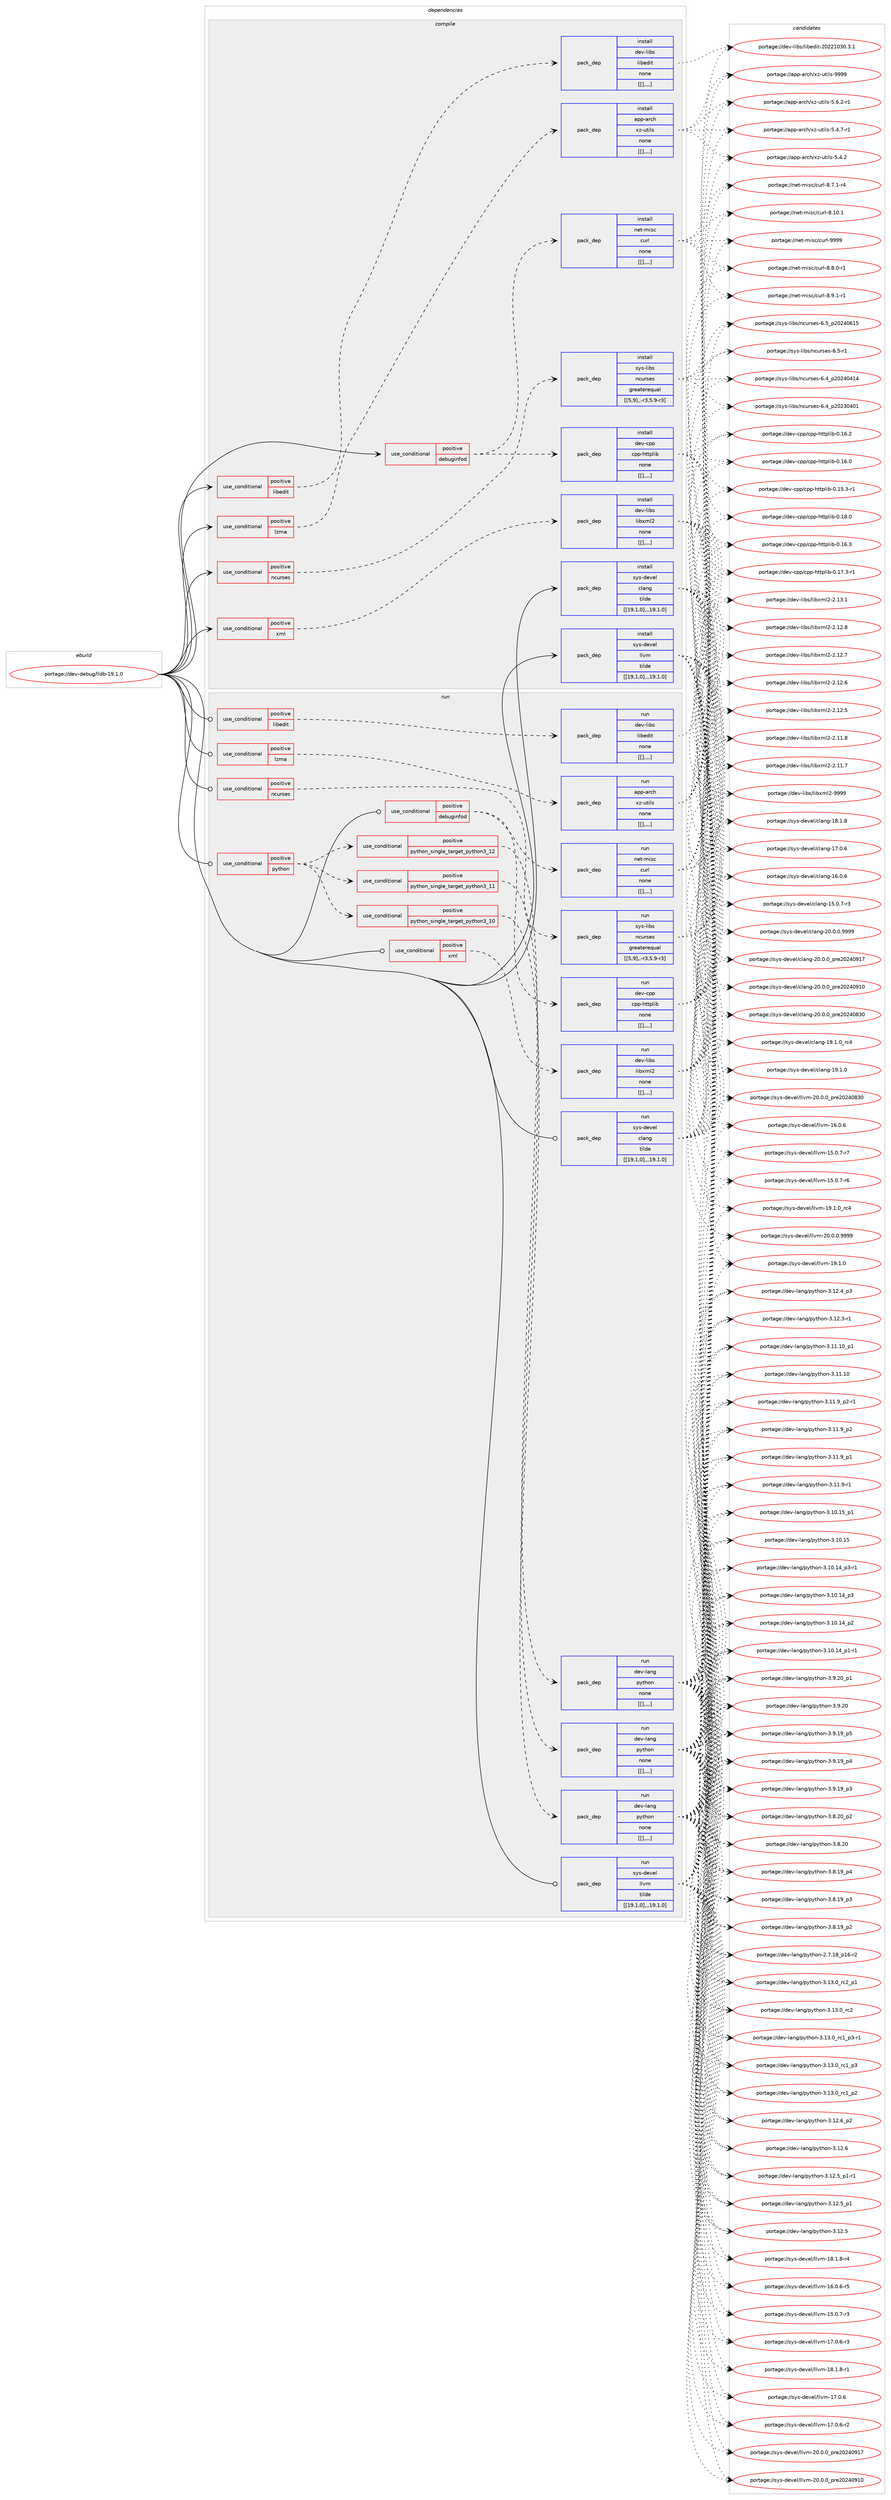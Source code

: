 digraph prolog {

# *************
# Graph options
# *************

newrank=true;
concentrate=true;
compound=true;
graph [rankdir=LR,fontname=Helvetica,fontsize=10,ranksep=1.5];#, ranksep=2.5, nodesep=0.2];
edge  [arrowhead=vee];
node  [fontname=Helvetica,fontsize=10];

# **********
# The ebuild
# **********

subgraph cluster_leftcol {
color=gray;
label=<<i>ebuild</i>>;
id [label="portage://dev-debug/lldb-19.1.0", color=red, width=4, href="../dev-debug/lldb-19.1.0.svg"];
}

# ****************
# The dependencies
# ****************

subgraph cluster_midcol {
color=gray;
label=<<i>dependencies</i>>;
subgraph cluster_compile {
fillcolor="#eeeeee";
style=filled;
label=<<i>compile</i>>;
subgraph cond19747 {
dependency72581 [label=<<TABLE BORDER="0" CELLBORDER="1" CELLSPACING="0" CELLPADDING="4"><TR><TD ROWSPAN="3" CELLPADDING="10">use_conditional</TD></TR><TR><TD>positive</TD></TR><TR><TD>debuginfod</TD></TR></TABLE>>, shape=none, color=red];
subgraph pack51890 {
dependency72582 [label=<<TABLE BORDER="0" CELLBORDER="1" CELLSPACING="0" CELLPADDING="4" WIDTH="220"><TR><TD ROWSPAN="6" CELLPADDING="30">pack_dep</TD></TR><TR><TD WIDTH="110">install</TD></TR><TR><TD>net-misc</TD></TR><TR><TD>curl</TD></TR><TR><TD>none</TD></TR><TR><TD>[[],,,,]</TD></TR></TABLE>>, shape=none, color=blue];
}
dependency72581:e -> dependency72582:w [weight=20,style="dashed",arrowhead="vee"];
subgraph pack51891 {
dependency72583 [label=<<TABLE BORDER="0" CELLBORDER="1" CELLSPACING="0" CELLPADDING="4" WIDTH="220"><TR><TD ROWSPAN="6" CELLPADDING="30">pack_dep</TD></TR><TR><TD WIDTH="110">install</TD></TR><TR><TD>dev-cpp</TD></TR><TR><TD>cpp-httplib</TD></TR><TR><TD>none</TD></TR><TR><TD>[[],,,,]</TD></TR></TABLE>>, shape=none, color=blue];
}
dependency72581:e -> dependency72583:w [weight=20,style="dashed",arrowhead="vee"];
}
id:e -> dependency72581:w [weight=20,style="solid",arrowhead="vee"];
subgraph cond19748 {
dependency72584 [label=<<TABLE BORDER="0" CELLBORDER="1" CELLSPACING="0" CELLPADDING="4"><TR><TD ROWSPAN="3" CELLPADDING="10">use_conditional</TD></TR><TR><TD>positive</TD></TR><TR><TD>libedit</TD></TR></TABLE>>, shape=none, color=red];
subgraph pack51892 {
dependency72585 [label=<<TABLE BORDER="0" CELLBORDER="1" CELLSPACING="0" CELLPADDING="4" WIDTH="220"><TR><TD ROWSPAN="6" CELLPADDING="30">pack_dep</TD></TR><TR><TD WIDTH="110">install</TD></TR><TR><TD>dev-libs</TD></TR><TR><TD>libedit</TD></TR><TR><TD>none</TD></TR><TR><TD>[[],,,,]</TD></TR></TABLE>>, shape=none, color=blue];
}
dependency72584:e -> dependency72585:w [weight=20,style="dashed",arrowhead="vee"];
}
id:e -> dependency72584:w [weight=20,style="solid",arrowhead="vee"];
subgraph cond19749 {
dependency72586 [label=<<TABLE BORDER="0" CELLBORDER="1" CELLSPACING="0" CELLPADDING="4"><TR><TD ROWSPAN="3" CELLPADDING="10">use_conditional</TD></TR><TR><TD>positive</TD></TR><TR><TD>lzma</TD></TR></TABLE>>, shape=none, color=red];
subgraph pack51893 {
dependency72587 [label=<<TABLE BORDER="0" CELLBORDER="1" CELLSPACING="0" CELLPADDING="4" WIDTH="220"><TR><TD ROWSPAN="6" CELLPADDING="30">pack_dep</TD></TR><TR><TD WIDTH="110">install</TD></TR><TR><TD>app-arch</TD></TR><TR><TD>xz-utils</TD></TR><TR><TD>none</TD></TR><TR><TD>[[],,,,]</TD></TR></TABLE>>, shape=none, color=blue];
}
dependency72586:e -> dependency72587:w [weight=20,style="dashed",arrowhead="vee"];
}
id:e -> dependency72586:w [weight=20,style="solid",arrowhead="vee"];
subgraph cond19750 {
dependency72588 [label=<<TABLE BORDER="0" CELLBORDER="1" CELLSPACING="0" CELLPADDING="4"><TR><TD ROWSPAN="3" CELLPADDING="10">use_conditional</TD></TR><TR><TD>positive</TD></TR><TR><TD>ncurses</TD></TR></TABLE>>, shape=none, color=red];
subgraph pack51894 {
dependency72589 [label=<<TABLE BORDER="0" CELLBORDER="1" CELLSPACING="0" CELLPADDING="4" WIDTH="220"><TR><TD ROWSPAN="6" CELLPADDING="30">pack_dep</TD></TR><TR><TD WIDTH="110">install</TD></TR><TR><TD>sys-libs</TD></TR><TR><TD>ncurses</TD></TR><TR><TD>greaterequal</TD></TR><TR><TD>[[5,9],,-r3,5.9-r3]</TD></TR></TABLE>>, shape=none, color=blue];
}
dependency72588:e -> dependency72589:w [weight=20,style="dashed",arrowhead="vee"];
}
id:e -> dependency72588:w [weight=20,style="solid",arrowhead="vee"];
subgraph cond19751 {
dependency72590 [label=<<TABLE BORDER="0" CELLBORDER="1" CELLSPACING="0" CELLPADDING="4"><TR><TD ROWSPAN="3" CELLPADDING="10">use_conditional</TD></TR><TR><TD>positive</TD></TR><TR><TD>xml</TD></TR></TABLE>>, shape=none, color=red];
subgraph pack51895 {
dependency72591 [label=<<TABLE BORDER="0" CELLBORDER="1" CELLSPACING="0" CELLPADDING="4" WIDTH="220"><TR><TD ROWSPAN="6" CELLPADDING="30">pack_dep</TD></TR><TR><TD WIDTH="110">install</TD></TR><TR><TD>dev-libs</TD></TR><TR><TD>libxml2</TD></TR><TR><TD>none</TD></TR><TR><TD>[[],,,,]</TD></TR></TABLE>>, shape=none, color=blue];
}
dependency72590:e -> dependency72591:w [weight=20,style="dashed",arrowhead="vee"];
}
id:e -> dependency72590:w [weight=20,style="solid",arrowhead="vee"];
subgraph pack51896 {
dependency72592 [label=<<TABLE BORDER="0" CELLBORDER="1" CELLSPACING="0" CELLPADDING="4" WIDTH="220"><TR><TD ROWSPAN="6" CELLPADDING="30">pack_dep</TD></TR><TR><TD WIDTH="110">install</TD></TR><TR><TD>sys-devel</TD></TR><TR><TD>clang</TD></TR><TR><TD>tilde</TD></TR><TR><TD>[[19,1,0],,,19.1.0]</TD></TR></TABLE>>, shape=none, color=blue];
}
id:e -> dependency72592:w [weight=20,style="solid",arrowhead="vee"];
subgraph pack51897 {
dependency72593 [label=<<TABLE BORDER="0" CELLBORDER="1" CELLSPACING="0" CELLPADDING="4" WIDTH="220"><TR><TD ROWSPAN="6" CELLPADDING="30">pack_dep</TD></TR><TR><TD WIDTH="110">install</TD></TR><TR><TD>sys-devel</TD></TR><TR><TD>llvm</TD></TR><TR><TD>tilde</TD></TR><TR><TD>[[19,1,0],,,19.1.0]</TD></TR></TABLE>>, shape=none, color=blue];
}
id:e -> dependency72593:w [weight=20,style="solid",arrowhead="vee"];
}
subgraph cluster_compileandrun {
fillcolor="#eeeeee";
style=filled;
label=<<i>compile and run</i>>;
}
subgraph cluster_run {
fillcolor="#eeeeee";
style=filled;
label=<<i>run</i>>;
subgraph cond19752 {
dependency72594 [label=<<TABLE BORDER="0" CELLBORDER="1" CELLSPACING="0" CELLPADDING="4"><TR><TD ROWSPAN="3" CELLPADDING="10">use_conditional</TD></TR><TR><TD>positive</TD></TR><TR><TD>debuginfod</TD></TR></TABLE>>, shape=none, color=red];
subgraph pack51898 {
dependency72595 [label=<<TABLE BORDER="0" CELLBORDER="1" CELLSPACING="0" CELLPADDING="4" WIDTH="220"><TR><TD ROWSPAN="6" CELLPADDING="30">pack_dep</TD></TR><TR><TD WIDTH="110">run</TD></TR><TR><TD>net-misc</TD></TR><TR><TD>curl</TD></TR><TR><TD>none</TD></TR><TR><TD>[[],,,,]</TD></TR></TABLE>>, shape=none, color=blue];
}
dependency72594:e -> dependency72595:w [weight=20,style="dashed",arrowhead="vee"];
subgraph pack51899 {
dependency72596 [label=<<TABLE BORDER="0" CELLBORDER="1" CELLSPACING="0" CELLPADDING="4" WIDTH="220"><TR><TD ROWSPAN="6" CELLPADDING="30">pack_dep</TD></TR><TR><TD WIDTH="110">run</TD></TR><TR><TD>dev-cpp</TD></TR><TR><TD>cpp-httplib</TD></TR><TR><TD>none</TD></TR><TR><TD>[[],,,,]</TD></TR></TABLE>>, shape=none, color=blue];
}
dependency72594:e -> dependency72596:w [weight=20,style="dashed",arrowhead="vee"];
}
id:e -> dependency72594:w [weight=20,style="solid",arrowhead="odot"];
subgraph cond19753 {
dependency72597 [label=<<TABLE BORDER="0" CELLBORDER="1" CELLSPACING="0" CELLPADDING="4"><TR><TD ROWSPAN="3" CELLPADDING="10">use_conditional</TD></TR><TR><TD>positive</TD></TR><TR><TD>libedit</TD></TR></TABLE>>, shape=none, color=red];
subgraph pack51900 {
dependency72598 [label=<<TABLE BORDER="0" CELLBORDER="1" CELLSPACING="0" CELLPADDING="4" WIDTH="220"><TR><TD ROWSPAN="6" CELLPADDING="30">pack_dep</TD></TR><TR><TD WIDTH="110">run</TD></TR><TR><TD>dev-libs</TD></TR><TR><TD>libedit</TD></TR><TR><TD>none</TD></TR><TR><TD>[[],,,,]</TD></TR></TABLE>>, shape=none, color=blue];
}
dependency72597:e -> dependency72598:w [weight=20,style="dashed",arrowhead="vee"];
}
id:e -> dependency72597:w [weight=20,style="solid",arrowhead="odot"];
subgraph cond19754 {
dependency72599 [label=<<TABLE BORDER="0" CELLBORDER="1" CELLSPACING="0" CELLPADDING="4"><TR><TD ROWSPAN="3" CELLPADDING="10">use_conditional</TD></TR><TR><TD>positive</TD></TR><TR><TD>lzma</TD></TR></TABLE>>, shape=none, color=red];
subgraph pack51901 {
dependency72600 [label=<<TABLE BORDER="0" CELLBORDER="1" CELLSPACING="0" CELLPADDING="4" WIDTH="220"><TR><TD ROWSPAN="6" CELLPADDING="30">pack_dep</TD></TR><TR><TD WIDTH="110">run</TD></TR><TR><TD>app-arch</TD></TR><TR><TD>xz-utils</TD></TR><TR><TD>none</TD></TR><TR><TD>[[],,,,]</TD></TR></TABLE>>, shape=none, color=blue];
}
dependency72599:e -> dependency72600:w [weight=20,style="dashed",arrowhead="vee"];
}
id:e -> dependency72599:w [weight=20,style="solid",arrowhead="odot"];
subgraph cond19755 {
dependency72601 [label=<<TABLE BORDER="0" CELLBORDER="1" CELLSPACING="0" CELLPADDING="4"><TR><TD ROWSPAN="3" CELLPADDING="10">use_conditional</TD></TR><TR><TD>positive</TD></TR><TR><TD>ncurses</TD></TR></TABLE>>, shape=none, color=red];
subgraph pack51902 {
dependency72602 [label=<<TABLE BORDER="0" CELLBORDER="1" CELLSPACING="0" CELLPADDING="4" WIDTH="220"><TR><TD ROWSPAN="6" CELLPADDING="30">pack_dep</TD></TR><TR><TD WIDTH="110">run</TD></TR><TR><TD>sys-libs</TD></TR><TR><TD>ncurses</TD></TR><TR><TD>greaterequal</TD></TR><TR><TD>[[5,9],,-r3,5.9-r3]</TD></TR></TABLE>>, shape=none, color=blue];
}
dependency72601:e -> dependency72602:w [weight=20,style="dashed",arrowhead="vee"];
}
id:e -> dependency72601:w [weight=20,style="solid",arrowhead="odot"];
subgraph cond19756 {
dependency72603 [label=<<TABLE BORDER="0" CELLBORDER="1" CELLSPACING="0" CELLPADDING="4"><TR><TD ROWSPAN="3" CELLPADDING="10">use_conditional</TD></TR><TR><TD>positive</TD></TR><TR><TD>python</TD></TR></TABLE>>, shape=none, color=red];
subgraph cond19757 {
dependency72604 [label=<<TABLE BORDER="0" CELLBORDER="1" CELLSPACING="0" CELLPADDING="4"><TR><TD ROWSPAN="3" CELLPADDING="10">use_conditional</TD></TR><TR><TD>positive</TD></TR><TR><TD>python_single_target_python3_10</TD></TR></TABLE>>, shape=none, color=red];
subgraph pack51903 {
dependency72605 [label=<<TABLE BORDER="0" CELLBORDER="1" CELLSPACING="0" CELLPADDING="4" WIDTH="220"><TR><TD ROWSPAN="6" CELLPADDING="30">pack_dep</TD></TR><TR><TD WIDTH="110">run</TD></TR><TR><TD>dev-lang</TD></TR><TR><TD>python</TD></TR><TR><TD>none</TD></TR><TR><TD>[[],,,,]</TD></TR></TABLE>>, shape=none, color=blue];
}
dependency72604:e -> dependency72605:w [weight=20,style="dashed",arrowhead="vee"];
}
dependency72603:e -> dependency72604:w [weight=20,style="dashed",arrowhead="vee"];
subgraph cond19758 {
dependency72606 [label=<<TABLE BORDER="0" CELLBORDER="1" CELLSPACING="0" CELLPADDING="4"><TR><TD ROWSPAN="3" CELLPADDING="10">use_conditional</TD></TR><TR><TD>positive</TD></TR><TR><TD>python_single_target_python3_11</TD></TR></TABLE>>, shape=none, color=red];
subgraph pack51904 {
dependency72607 [label=<<TABLE BORDER="0" CELLBORDER="1" CELLSPACING="0" CELLPADDING="4" WIDTH="220"><TR><TD ROWSPAN="6" CELLPADDING="30">pack_dep</TD></TR><TR><TD WIDTH="110">run</TD></TR><TR><TD>dev-lang</TD></TR><TR><TD>python</TD></TR><TR><TD>none</TD></TR><TR><TD>[[],,,,]</TD></TR></TABLE>>, shape=none, color=blue];
}
dependency72606:e -> dependency72607:w [weight=20,style="dashed",arrowhead="vee"];
}
dependency72603:e -> dependency72606:w [weight=20,style="dashed",arrowhead="vee"];
subgraph cond19759 {
dependency72608 [label=<<TABLE BORDER="0" CELLBORDER="1" CELLSPACING="0" CELLPADDING="4"><TR><TD ROWSPAN="3" CELLPADDING="10">use_conditional</TD></TR><TR><TD>positive</TD></TR><TR><TD>python_single_target_python3_12</TD></TR></TABLE>>, shape=none, color=red];
subgraph pack51905 {
dependency72609 [label=<<TABLE BORDER="0" CELLBORDER="1" CELLSPACING="0" CELLPADDING="4" WIDTH="220"><TR><TD ROWSPAN="6" CELLPADDING="30">pack_dep</TD></TR><TR><TD WIDTH="110">run</TD></TR><TR><TD>dev-lang</TD></TR><TR><TD>python</TD></TR><TR><TD>none</TD></TR><TR><TD>[[],,,,]</TD></TR></TABLE>>, shape=none, color=blue];
}
dependency72608:e -> dependency72609:w [weight=20,style="dashed",arrowhead="vee"];
}
dependency72603:e -> dependency72608:w [weight=20,style="dashed",arrowhead="vee"];
}
id:e -> dependency72603:w [weight=20,style="solid",arrowhead="odot"];
subgraph cond19760 {
dependency72610 [label=<<TABLE BORDER="0" CELLBORDER="1" CELLSPACING="0" CELLPADDING="4"><TR><TD ROWSPAN="3" CELLPADDING="10">use_conditional</TD></TR><TR><TD>positive</TD></TR><TR><TD>xml</TD></TR></TABLE>>, shape=none, color=red];
subgraph pack51906 {
dependency72611 [label=<<TABLE BORDER="0" CELLBORDER="1" CELLSPACING="0" CELLPADDING="4" WIDTH="220"><TR><TD ROWSPAN="6" CELLPADDING="30">pack_dep</TD></TR><TR><TD WIDTH="110">run</TD></TR><TR><TD>dev-libs</TD></TR><TR><TD>libxml2</TD></TR><TR><TD>none</TD></TR><TR><TD>[[],,,,]</TD></TR></TABLE>>, shape=none, color=blue];
}
dependency72610:e -> dependency72611:w [weight=20,style="dashed",arrowhead="vee"];
}
id:e -> dependency72610:w [weight=20,style="solid",arrowhead="odot"];
subgraph pack51907 {
dependency72612 [label=<<TABLE BORDER="0" CELLBORDER="1" CELLSPACING="0" CELLPADDING="4" WIDTH="220"><TR><TD ROWSPAN="6" CELLPADDING="30">pack_dep</TD></TR><TR><TD WIDTH="110">run</TD></TR><TR><TD>sys-devel</TD></TR><TR><TD>clang</TD></TR><TR><TD>tilde</TD></TR><TR><TD>[[19,1,0],,,19.1.0]</TD></TR></TABLE>>, shape=none, color=blue];
}
id:e -> dependency72612:w [weight=20,style="solid",arrowhead="odot"];
subgraph pack51908 {
dependency72613 [label=<<TABLE BORDER="0" CELLBORDER="1" CELLSPACING="0" CELLPADDING="4" WIDTH="220"><TR><TD ROWSPAN="6" CELLPADDING="30">pack_dep</TD></TR><TR><TD WIDTH="110">run</TD></TR><TR><TD>sys-devel</TD></TR><TR><TD>llvm</TD></TR><TR><TD>tilde</TD></TR><TR><TD>[[19,1,0],,,19.1.0]</TD></TR></TABLE>>, shape=none, color=blue];
}
id:e -> dependency72613:w [weight=20,style="solid",arrowhead="odot"];
}
}

# **************
# The candidates
# **************

subgraph cluster_choices {
rank=same;
color=gray;
label=<<i>candidates</i>>;

subgraph choice51890 {
color=black;
nodesep=1;
choice110101116451091051159947991171141084557575757 [label="portage://net-misc/curl-9999", color=red, width=4,href="../net-misc/curl-9999.svg"];
choice1101011164510910511599479911711410845564649484649 [label="portage://net-misc/curl-8.10.1", color=red, width=4,href="../net-misc/curl-8.10.1.svg"];
choice110101116451091051159947991171141084556465746494511449 [label="portage://net-misc/curl-8.9.1-r1", color=red, width=4,href="../net-misc/curl-8.9.1-r1.svg"];
choice110101116451091051159947991171141084556465646484511449 [label="portage://net-misc/curl-8.8.0-r1", color=red, width=4,href="../net-misc/curl-8.8.0-r1.svg"];
choice110101116451091051159947991171141084556465546494511452 [label="portage://net-misc/curl-8.7.1-r4", color=red, width=4,href="../net-misc/curl-8.7.1-r4.svg"];
dependency72582:e -> choice110101116451091051159947991171141084557575757:w [style=dotted,weight="100"];
dependency72582:e -> choice1101011164510910511599479911711410845564649484649:w [style=dotted,weight="100"];
dependency72582:e -> choice110101116451091051159947991171141084556465746494511449:w [style=dotted,weight="100"];
dependency72582:e -> choice110101116451091051159947991171141084556465646484511449:w [style=dotted,weight="100"];
dependency72582:e -> choice110101116451091051159947991171141084556465546494511452:w [style=dotted,weight="100"];
}
subgraph choice51891 {
color=black;
nodesep=1;
choice10010111845991121124799112112451041161161121081059845484649564648 [label="portage://dev-cpp/cpp-httplib-0.18.0", color=red, width=4,href="../dev-cpp/cpp-httplib-0.18.0.svg"];
choice100101118459911211247991121124510411611611210810598454846495546514511449 [label="portage://dev-cpp/cpp-httplib-0.17.3-r1", color=red, width=4,href="../dev-cpp/cpp-httplib-0.17.3-r1.svg"];
choice10010111845991121124799112112451041161161121081059845484649544651 [label="portage://dev-cpp/cpp-httplib-0.16.3", color=red, width=4,href="../dev-cpp/cpp-httplib-0.16.3.svg"];
choice10010111845991121124799112112451041161161121081059845484649544650 [label="portage://dev-cpp/cpp-httplib-0.16.2", color=red, width=4,href="../dev-cpp/cpp-httplib-0.16.2.svg"];
choice10010111845991121124799112112451041161161121081059845484649544648 [label="portage://dev-cpp/cpp-httplib-0.16.0", color=red, width=4,href="../dev-cpp/cpp-httplib-0.16.0.svg"];
choice100101118459911211247991121124510411611611210810598454846495346514511449 [label="portage://dev-cpp/cpp-httplib-0.15.3-r1", color=red, width=4,href="../dev-cpp/cpp-httplib-0.15.3-r1.svg"];
dependency72583:e -> choice10010111845991121124799112112451041161161121081059845484649564648:w [style=dotted,weight="100"];
dependency72583:e -> choice100101118459911211247991121124510411611611210810598454846495546514511449:w [style=dotted,weight="100"];
dependency72583:e -> choice10010111845991121124799112112451041161161121081059845484649544651:w [style=dotted,weight="100"];
dependency72583:e -> choice10010111845991121124799112112451041161161121081059845484649544650:w [style=dotted,weight="100"];
dependency72583:e -> choice10010111845991121124799112112451041161161121081059845484649544648:w [style=dotted,weight="100"];
dependency72583:e -> choice100101118459911211247991121124510411611611210810598454846495346514511449:w [style=dotted,weight="100"];
}
subgraph choice51892 {
color=black;
nodesep=1;
choice1001011184510810598115471081059810110010511645504850504948514846514649 [label="portage://dev-libs/libedit-20221030.3.1", color=red, width=4,href="../dev-libs/libedit-20221030.3.1.svg"];
dependency72585:e -> choice1001011184510810598115471081059810110010511645504850504948514846514649:w [style=dotted,weight="100"];
}
subgraph choice51893 {
color=black;
nodesep=1;
choice9711211245971149910447120122451171161051081154557575757 [label="portage://app-arch/xz-utils-9999", color=red, width=4,href="../app-arch/xz-utils-9999.svg"];
choice9711211245971149910447120122451171161051081154553465446504511449 [label="portage://app-arch/xz-utils-5.6.2-r1", color=red, width=4,href="../app-arch/xz-utils-5.6.2-r1.svg"];
choice9711211245971149910447120122451171161051081154553465246554511449 [label="portage://app-arch/xz-utils-5.4.7-r1", color=red, width=4,href="../app-arch/xz-utils-5.4.7-r1.svg"];
choice971121124597114991044712012245117116105108115455346524650 [label="portage://app-arch/xz-utils-5.4.2", color=red, width=4,href="../app-arch/xz-utils-5.4.2.svg"];
dependency72587:e -> choice9711211245971149910447120122451171161051081154557575757:w [style=dotted,weight="100"];
dependency72587:e -> choice9711211245971149910447120122451171161051081154553465446504511449:w [style=dotted,weight="100"];
dependency72587:e -> choice9711211245971149910447120122451171161051081154553465246554511449:w [style=dotted,weight="100"];
dependency72587:e -> choice971121124597114991044712012245117116105108115455346524650:w [style=dotted,weight="100"];
}
subgraph choice51894 {
color=black;
nodesep=1;
choice1151211154510810598115471109911711411510111545544653951125048505248544953 [label="portage://sys-libs/ncurses-6.5_p20240615", color=red, width=4,href="../sys-libs/ncurses-6.5_p20240615.svg"];
choice11512111545108105981154711099117114115101115455446534511449 [label="portage://sys-libs/ncurses-6.5-r1", color=red, width=4,href="../sys-libs/ncurses-6.5-r1.svg"];
choice1151211154510810598115471109911711411510111545544652951125048505248524952 [label="portage://sys-libs/ncurses-6.4_p20240414", color=red, width=4,href="../sys-libs/ncurses-6.4_p20240414.svg"];
choice1151211154510810598115471109911711411510111545544652951125048505148524849 [label="portage://sys-libs/ncurses-6.4_p20230401", color=red, width=4,href="../sys-libs/ncurses-6.4_p20230401.svg"];
dependency72589:e -> choice1151211154510810598115471109911711411510111545544653951125048505248544953:w [style=dotted,weight="100"];
dependency72589:e -> choice11512111545108105981154711099117114115101115455446534511449:w [style=dotted,weight="100"];
dependency72589:e -> choice1151211154510810598115471109911711411510111545544652951125048505248524952:w [style=dotted,weight="100"];
dependency72589:e -> choice1151211154510810598115471109911711411510111545544652951125048505148524849:w [style=dotted,weight="100"];
}
subgraph choice51895 {
color=black;
nodesep=1;
choice10010111845108105981154710810598120109108504557575757 [label="portage://dev-libs/libxml2-9999", color=red, width=4,href="../dev-libs/libxml2-9999.svg"];
choice100101118451081059811547108105981201091085045504649514649 [label="portage://dev-libs/libxml2-2.13.1", color=red, width=4,href="../dev-libs/libxml2-2.13.1.svg"];
choice100101118451081059811547108105981201091085045504649504656 [label="portage://dev-libs/libxml2-2.12.8", color=red, width=4,href="../dev-libs/libxml2-2.12.8.svg"];
choice100101118451081059811547108105981201091085045504649504655 [label="portage://dev-libs/libxml2-2.12.7", color=red, width=4,href="../dev-libs/libxml2-2.12.7.svg"];
choice100101118451081059811547108105981201091085045504649504654 [label="portage://dev-libs/libxml2-2.12.6", color=red, width=4,href="../dev-libs/libxml2-2.12.6.svg"];
choice100101118451081059811547108105981201091085045504649504653 [label="portage://dev-libs/libxml2-2.12.5", color=red, width=4,href="../dev-libs/libxml2-2.12.5.svg"];
choice100101118451081059811547108105981201091085045504649494656 [label="portage://dev-libs/libxml2-2.11.8", color=red, width=4,href="../dev-libs/libxml2-2.11.8.svg"];
choice100101118451081059811547108105981201091085045504649494655 [label="portage://dev-libs/libxml2-2.11.7", color=red, width=4,href="../dev-libs/libxml2-2.11.7.svg"];
dependency72591:e -> choice10010111845108105981154710810598120109108504557575757:w [style=dotted,weight="100"];
dependency72591:e -> choice100101118451081059811547108105981201091085045504649514649:w [style=dotted,weight="100"];
dependency72591:e -> choice100101118451081059811547108105981201091085045504649504656:w [style=dotted,weight="100"];
dependency72591:e -> choice100101118451081059811547108105981201091085045504649504655:w [style=dotted,weight="100"];
dependency72591:e -> choice100101118451081059811547108105981201091085045504649504654:w [style=dotted,weight="100"];
dependency72591:e -> choice100101118451081059811547108105981201091085045504649504653:w [style=dotted,weight="100"];
dependency72591:e -> choice100101118451081059811547108105981201091085045504649494656:w [style=dotted,weight="100"];
dependency72591:e -> choice100101118451081059811547108105981201091085045504649494655:w [style=dotted,weight="100"];
}
subgraph choice51896 {
color=black;
nodesep=1;
choice11512111545100101118101108479910897110103455048464846484657575757 [label="portage://sys-devel/clang-20.0.0.9999", color=red, width=4,href="../sys-devel/clang-20.0.0.9999.svg"];
choice1151211154510010111810110847991089711010345504846484648951121141015048505248574955 [label="portage://sys-devel/clang-20.0.0_pre20240917", color=red, width=4,href="../sys-devel/clang-20.0.0_pre20240917.svg"];
choice1151211154510010111810110847991089711010345504846484648951121141015048505248574948 [label="portage://sys-devel/clang-20.0.0_pre20240910", color=red, width=4,href="../sys-devel/clang-20.0.0_pre20240910.svg"];
choice1151211154510010111810110847991089711010345504846484648951121141015048505248565148 [label="portage://sys-devel/clang-20.0.0_pre20240830", color=red, width=4,href="../sys-devel/clang-20.0.0_pre20240830.svg"];
choice1151211154510010111810110847991089711010345495746494648951149952 [label="portage://sys-devel/clang-19.1.0_rc4", color=red, width=4,href="../sys-devel/clang-19.1.0_rc4.svg"];
choice1151211154510010111810110847991089711010345495746494648 [label="portage://sys-devel/clang-19.1.0", color=red, width=4,href="../sys-devel/clang-19.1.0.svg"];
choice1151211154510010111810110847991089711010345495646494656 [label="portage://sys-devel/clang-18.1.8", color=red, width=4,href="../sys-devel/clang-18.1.8.svg"];
choice1151211154510010111810110847991089711010345495546484654 [label="portage://sys-devel/clang-17.0.6", color=red, width=4,href="../sys-devel/clang-17.0.6.svg"];
choice1151211154510010111810110847991089711010345495446484654 [label="portage://sys-devel/clang-16.0.6", color=red, width=4,href="../sys-devel/clang-16.0.6.svg"];
choice11512111545100101118101108479910897110103454953464846554511451 [label="portage://sys-devel/clang-15.0.7-r3", color=red, width=4,href="../sys-devel/clang-15.0.7-r3.svg"];
dependency72592:e -> choice11512111545100101118101108479910897110103455048464846484657575757:w [style=dotted,weight="100"];
dependency72592:e -> choice1151211154510010111810110847991089711010345504846484648951121141015048505248574955:w [style=dotted,weight="100"];
dependency72592:e -> choice1151211154510010111810110847991089711010345504846484648951121141015048505248574948:w [style=dotted,weight="100"];
dependency72592:e -> choice1151211154510010111810110847991089711010345504846484648951121141015048505248565148:w [style=dotted,weight="100"];
dependency72592:e -> choice1151211154510010111810110847991089711010345495746494648951149952:w [style=dotted,weight="100"];
dependency72592:e -> choice1151211154510010111810110847991089711010345495746494648:w [style=dotted,weight="100"];
dependency72592:e -> choice1151211154510010111810110847991089711010345495646494656:w [style=dotted,weight="100"];
dependency72592:e -> choice1151211154510010111810110847991089711010345495546484654:w [style=dotted,weight="100"];
dependency72592:e -> choice1151211154510010111810110847991089711010345495446484654:w [style=dotted,weight="100"];
dependency72592:e -> choice11512111545100101118101108479910897110103454953464846554511451:w [style=dotted,weight="100"];
}
subgraph choice51897 {
color=black;
nodesep=1;
choice1151211154510010111810110847108108118109455048464846484657575757 [label="portage://sys-devel/llvm-20.0.0.9999", color=red, width=4,href="../sys-devel/llvm-20.0.0.9999.svg"];
choice115121115451001011181011084710810811810945504846484648951121141015048505248574955 [label="portage://sys-devel/llvm-20.0.0_pre20240917", color=red, width=4,href="../sys-devel/llvm-20.0.0_pre20240917.svg"];
choice115121115451001011181011084710810811810945504846484648951121141015048505248574948 [label="portage://sys-devel/llvm-20.0.0_pre20240910", color=red, width=4,href="../sys-devel/llvm-20.0.0_pre20240910.svg"];
choice115121115451001011181011084710810811810945504846484648951121141015048505248565148 [label="portage://sys-devel/llvm-20.0.0_pre20240830", color=red, width=4,href="../sys-devel/llvm-20.0.0_pre20240830.svg"];
choice115121115451001011181011084710810811810945495746494648951149952 [label="portage://sys-devel/llvm-19.1.0_rc4", color=red, width=4,href="../sys-devel/llvm-19.1.0_rc4.svg"];
choice115121115451001011181011084710810811810945495746494648 [label="portage://sys-devel/llvm-19.1.0", color=red, width=4,href="../sys-devel/llvm-19.1.0.svg"];
choice1151211154510010111810110847108108118109454956464946564511452 [label="portage://sys-devel/llvm-18.1.8-r4", color=red, width=4,href="../sys-devel/llvm-18.1.8-r4.svg"];
choice1151211154510010111810110847108108118109454956464946564511449 [label="portage://sys-devel/llvm-18.1.8-r1", color=red, width=4,href="../sys-devel/llvm-18.1.8-r1.svg"];
choice1151211154510010111810110847108108118109454955464846544511451 [label="portage://sys-devel/llvm-17.0.6-r3", color=red, width=4,href="../sys-devel/llvm-17.0.6-r3.svg"];
choice1151211154510010111810110847108108118109454955464846544511450 [label="portage://sys-devel/llvm-17.0.6-r2", color=red, width=4,href="../sys-devel/llvm-17.0.6-r2.svg"];
choice115121115451001011181011084710810811810945495546484654 [label="portage://sys-devel/llvm-17.0.6", color=red, width=4,href="../sys-devel/llvm-17.0.6.svg"];
choice1151211154510010111810110847108108118109454954464846544511453 [label="portage://sys-devel/llvm-16.0.6-r5", color=red, width=4,href="../sys-devel/llvm-16.0.6-r5.svg"];
choice115121115451001011181011084710810811810945495446484654 [label="portage://sys-devel/llvm-16.0.6", color=red, width=4,href="../sys-devel/llvm-16.0.6.svg"];
choice1151211154510010111810110847108108118109454953464846554511455 [label="portage://sys-devel/llvm-15.0.7-r7", color=red, width=4,href="../sys-devel/llvm-15.0.7-r7.svg"];
choice1151211154510010111810110847108108118109454953464846554511454 [label="portage://sys-devel/llvm-15.0.7-r6", color=red, width=4,href="../sys-devel/llvm-15.0.7-r6.svg"];
choice1151211154510010111810110847108108118109454953464846554511451 [label="portage://sys-devel/llvm-15.0.7-r3", color=red, width=4,href="../sys-devel/llvm-15.0.7-r3.svg"];
dependency72593:e -> choice1151211154510010111810110847108108118109455048464846484657575757:w [style=dotted,weight="100"];
dependency72593:e -> choice115121115451001011181011084710810811810945504846484648951121141015048505248574955:w [style=dotted,weight="100"];
dependency72593:e -> choice115121115451001011181011084710810811810945504846484648951121141015048505248574948:w [style=dotted,weight="100"];
dependency72593:e -> choice115121115451001011181011084710810811810945504846484648951121141015048505248565148:w [style=dotted,weight="100"];
dependency72593:e -> choice115121115451001011181011084710810811810945495746494648951149952:w [style=dotted,weight="100"];
dependency72593:e -> choice115121115451001011181011084710810811810945495746494648:w [style=dotted,weight="100"];
dependency72593:e -> choice1151211154510010111810110847108108118109454956464946564511452:w [style=dotted,weight="100"];
dependency72593:e -> choice1151211154510010111810110847108108118109454956464946564511449:w [style=dotted,weight="100"];
dependency72593:e -> choice1151211154510010111810110847108108118109454955464846544511451:w [style=dotted,weight="100"];
dependency72593:e -> choice1151211154510010111810110847108108118109454955464846544511450:w [style=dotted,weight="100"];
dependency72593:e -> choice115121115451001011181011084710810811810945495546484654:w [style=dotted,weight="100"];
dependency72593:e -> choice1151211154510010111810110847108108118109454954464846544511453:w [style=dotted,weight="100"];
dependency72593:e -> choice115121115451001011181011084710810811810945495446484654:w [style=dotted,weight="100"];
dependency72593:e -> choice1151211154510010111810110847108108118109454953464846554511455:w [style=dotted,weight="100"];
dependency72593:e -> choice1151211154510010111810110847108108118109454953464846554511454:w [style=dotted,weight="100"];
dependency72593:e -> choice1151211154510010111810110847108108118109454953464846554511451:w [style=dotted,weight="100"];
}
subgraph choice51898 {
color=black;
nodesep=1;
choice110101116451091051159947991171141084557575757 [label="portage://net-misc/curl-9999", color=red, width=4,href="../net-misc/curl-9999.svg"];
choice1101011164510910511599479911711410845564649484649 [label="portage://net-misc/curl-8.10.1", color=red, width=4,href="../net-misc/curl-8.10.1.svg"];
choice110101116451091051159947991171141084556465746494511449 [label="portage://net-misc/curl-8.9.1-r1", color=red, width=4,href="../net-misc/curl-8.9.1-r1.svg"];
choice110101116451091051159947991171141084556465646484511449 [label="portage://net-misc/curl-8.8.0-r1", color=red, width=4,href="../net-misc/curl-8.8.0-r1.svg"];
choice110101116451091051159947991171141084556465546494511452 [label="portage://net-misc/curl-8.7.1-r4", color=red, width=4,href="../net-misc/curl-8.7.1-r4.svg"];
dependency72595:e -> choice110101116451091051159947991171141084557575757:w [style=dotted,weight="100"];
dependency72595:e -> choice1101011164510910511599479911711410845564649484649:w [style=dotted,weight="100"];
dependency72595:e -> choice110101116451091051159947991171141084556465746494511449:w [style=dotted,weight="100"];
dependency72595:e -> choice110101116451091051159947991171141084556465646484511449:w [style=dotted,weight="100"];
dependency72595:e -> choice110101116451091051159947991171141084556465546494511452:w [style=dotted,weight="100"];
}
subgraph choice51899 {
color=black;
nodesep=1;
choice10010111845991121124799112112451041161161121081059845484649564648 [label="portage://dev-cpp/cpp-httplib-0.18.0", color=red, width=4,href="../dev-cpp/cpp-httplib-0.18.0.svg"];
choice100101118459911211247991121124510411611611210810598454846495546514511449 [label="portage://dev-cpp/cpp-httplib-0.17.3-r1", color=red, width=4,href="../dev-cpp/cpp-httplib-0.17.3-r1.svg"];
choice10010111845991121124799112112451041161161121081059845484649544651 [label="portage://dev-cpp/cpp-httplib-0.16.3", color=red, width=4,href="../dev-cpp/cpp-httplib-0.16.3.svg"];
choice10010111845991121124799112112451041161161121081059845484649544650 [label="portage://dev-cpp/cpp-httplib-0.16.2", color=red, width=4,href="../dev-cpp/cpp-httplib-0.16.2.svg"];
choice10010111845991121124799112112451041161161121081059845484649544648 [label="portage://dev-cpp/cpp-httplib-0.16.0", color=red, width=4,href="../dev-cpp/cpp-httplib-0.16.0.svg"];
choice100101118459911211247991121124510411611611210810598454846495346514511449 [label="portage://dev-cpp/cpp-httplib-0.15.3-r1", color=red, width=4,href="../dev-cpp/cpp-httplib-0.15.3-r1.svg"];
dependency72596:e -> choice10010111845991121124799112112451041161161121081059845484649564648:w [style=dotted,weight="100"];
dependency72596:e -> choice100101118459911211247991121124510411611611210810598454846495546514511449:w [style=dotted,weight="100"];
dependency72596:e -> choice10010111845991121124799112112451041161161121081059845484649544651:w [style=dotted,weight="100"];
dependency72596:e -> choice10010111845991121124799112112451041161161121081059845484649544650:w [style=dotted,weight="100"];
dependency72596:e -> choice10010111845991121124799112112451041161161121081059845484649544648:w [style=dotted,weight="100"];
dependency72596:e -> choice100101118459911211247991121124510411611611210810598454846495346514511449:w [style=dotted,weight="100"];
}
subgraph choice51900 {
color=black;
nodesep=1;
choice1001011184510810598115471081059810110010511645504850504948514846514649 [label="portage://dev-libs/libedit-20221030.3.1", color=red, width=4,href="../dev-libs/libedit-20221030.3.1.svg"];
dependency72598:e -> choice1001011184510810598115471081059810110010511645504850504948514846514649:w [style=dotted,weight="100"];
}
subgraph choice51901 {
color=black;
nodesep=1;
choice9711211245971149910447120122451171161051081154557575757 [label="portage://app-arch/xz-utils-9999", color=red, width=4,href="../app-arch/xz-utils-9999.svg"];
choice9711211245971149910447120122451171161051081154553465446504511449 [label="portage://app-arch/xz-utils-5.6.2-r1", color=red, width=4,href="../app-arch/xz-utils-5.6.2-r1.svg"];
choice9711211245971149910447120122451171161051081154553465246554511449 [label="portage://app-arch/xz-utils-5.4.7-r1", color=red, width=4,href="../app-arch/xz-utils-5.4.7-r1.svg"];
choice971121124597114991044712012245117116105108115455346524650 [label="portage://app-arch/xz-utils-5.4.2", color=red, width=4,href="../app-arch/xz-utils-5.4.2.svg"];
dependency72600:e -> choice9711211245971149910447120122451171161051081154557575757:w [style=dotted,weight="100"];
dependency72600:e -> choice9711211245971149910447120122451171161051081154553465446504511449:w [style=dotted,weight="100"];
dependency72600:e -> choice9711211245971149910447120122451171161051081154553465246554511449:w [style=dotted,weight="100"];
dependency72600:e -> choice971121124597114991044712012245117116105108115455346524650:w [style=dotted,weight="100"];
}
subgraph choice51902 {
color=black;
nodesep=1;
choice1151211154510810598115471109911711411510111545544653951125048505248544953 [label="portage://sys-libs/ncurses-6.5_p20240615", color=red, width=4,href="../sys-libs/ncurses-6.5_p20240615.svg"];
choice11512111545108105981154711099117114115101115455446534511449 [label="portage://sys-libs/ncurses-6.5-r1", color=red, width=4,href="../sys-libs/ncurses-6.5-r1.svg"];
choice1151211154510810598115471109911711411510111545544652951125048505248524952 [label="portage://sys-libs/ncurses-6.4_p20240414", color=red, width=4,href="../sys-libs/ncurses-6.4_p20240414.svg"];
choice1151211154510810598115471109911711411510111545544652951125048505148524849 [label="portage://sys-libs/ncurses-6.4_p20230401", color=red, width=4,href="../sys-libs/ncurses-6.4_p20230401.svg"];
dependency72602:e -> choice1151211154510810598115471109911711411510111545544653951125048505248544953:w [style=dotted,weight="100"];
dependency72602:e -> choice11512111545108105981154711099117114115101115455446534511449:w [style=dotted,weight="100"];
dependency72602:e -> choice1151211154510810598115471109911711411510111545544652951125048505248524952:w [style=dotted,weight="100"];
dependency72602:e -> choice1151211154510810598115471109911711411510111545544652951125048505148524849:w [style=dotted,weight="100"];
}
subgraph choice51903 {
color=black;
nodesep=1;
choice100101118451089711010347112121116104111110455146495146489511499509511249 [label="portage://dev-lang/python-3.13.0_rc2_p1", color=red, width=4,href="../dev-lang/python-3.13.0_rc2_p1.svg"];
choice10010111845108971101034711212111610411111045514649514648951149950 [label="portage://dev-lang/python-3.13.0_rc2", color=red, width=4,href="../dev-lang/python-3.13.0_rc2.svg"];
choice1001011184510897110103471121211161041111104551464951464895114994995112514511449 [label="portage://dev-lang/python-3.13.0_rc1_p3-r1", color=red, width=4,href="../dev-lang/python-3.13.0_rc1_p3-r1.svg"];
choice100101118451089711010347112121116104111110455146495146489511499499511251 [label="portage://dev-lang/python-3.13.0_rc1_p3", color=red, width=4,href="../dev-lang/python-3.13.0_rc1_p3.svg"];
choice100101118451089711010347112121116104111110455146495146489511499499511250 [label="portage://dev-lang/python-3.13.0_rc1_p2", color=red, width=4,href="../dev-lang/python-3.13.0_rc1_p2.svg"];
choice100101118451089711010347112121116104111110455146495046549511250 [label="portage://dev-lang/python-3.12.6_p2", color=red, width=4,href="../dev-lang/python-3.12.6_p2.svg"];
choice10010111845108971101034711212111610411111045514649504654 [label="portage://dev-lang/python-3.12.6", color=red, width=4,href="../dev-lang/python-3.12.6.svg"];
choice1001011184510897110103471121211161041111104551464950465395112494511449 [label="portage://dev-lang/python-3.12.5_p1-r1", color=red, width=4,href="../dev-lang/python-3.12.5_p1-r1.svg"];
choice100101118451089711010347112121116104111110455146495046539511249 [label="portage://dev-lang/python-3.12.5_p1", color=red, width=4,href="../dev-lang/python-3.12.5_p1.svg"];
choice10010111845108971101034711212111610411111045514649504653 [label="portage://dev-lang/python-3.12.5", color=red, width=4,href="../dev-lang/python-3.12.5.svg"];
choice100101118451089711010347112121116104111110455146495046529511251 [label="portage://dev-lang/python-3.12.4_p3", color=red, width=4,href="../dev-lang/python-3.12.4_p3.svg"];
choice100101118451089711010347112121116104111110455146495046514511449 [label="portage://dev-lang/python-3.12.3-r1", color=red, width=4,href="../dev-lang/python-3.12.3-r1.svg"];
choice10010111845108971101034711212111610411111045514649494649489511249 [label="portage://dev-lang/python-3.11.10_p1", color=red, width=4,href="../dev-lang/python-3.11.10_p1.svg"];
choice1001011184510897110103471121211161041111104551464949464948 [label="portage://dev-lang/python-3.11.10", color=red, width=4,href="../dev-lang/python-3.11.10.svg"];
choice1001011184510897110103471121211161041111104551464949465795112504511449 [label="portage://dev-lang/python-3.11.9_p2-r1", color=red, width=4,href="../dev-lang/python-3.11.9_p2-r1.svg"];
choice100101118451089711010347112121116104111110455146494946579511250 [label="portage://dev-lang/python-3.11.9_p2", color=red, width=4,href="../dev-lang/python-3.11.9_p2.svg"];
choice100101118451089711010347112121116104111110455146494946579511249 [label="portage://dev-lang/python-3.11.9_p1", color=red, width=4,href="../dev-lang/python-3.11.9_p1.svg"];
choice100101118451089711010347112121116104111110455146494946574511449 [label="portage://dev-lang/python-3.11.9-r1", color=red, width=4,href="../dev-lang/python-3.11.9-r1.svg"];
choice10010111845108971101034711212111610411111045514649484649539511249 [label="portage://dev-lang/python-3.10.15_p1", color=red, width=4,href="../dev-lang/python-3.10.15_p1.svg"];
choice1001011184510897110103471121211161041111104551464948464953 [label="portage://dev-lang/python-3.10.15", color=red, width=4,href="../dev-lang/python-3.10.15.svg"];
choice100101118451089711010347112121116104111110455146494846495295112514511449 [label="portage://dev-lang/python-3.10.14_p3-r1", color=red, width=4,href="../dev-lang/python-3.10.14_p3-r1.svg"];
choice10010111845108971101034711212111610411111045514649484649529511251 [label="portage://dev-lang/python-3.10.14_p3", color=red, width=4,href="../dev-lang/python-3.10.14_p3.svg"];
choice10010111845108971101034711212111610411111045514649484649529511250 [label="portage://dev-lang/python-3.10.14_p2", color=red, width=4,href="../dev-lang/python-3.10.14_p2.svg"];
choice100101118451089711010347112121116104111110455146494846495295112494511449 [label="portage://dev-lang/python-3.10.14_p1-r1", color=red, width=4,href="../dev-lang/python-3.10.14_p1-r1.svg"];
choice100101118451089711010347112121116104111110455146574650489511249 [label="portage://dev-lang/python-3.9.20_p1", color=red, width=4,href="../dev-lang/python-3.9.20_p1.svg"];
choice10010111845108971101034711212111610411111045514657465048 [label="portage://dev-lang/python-3.9.20", color=red, width=4,href="../dev-lang/python-3.9.20.svg"];
choice100101118451089711010347112121116104111110455146574649579511253 [label="portage://dev-lang/python-3.9.19_p5", color=red, width=4,href="../dev-lang/python-3.9.19_p5.svg"];
choice100101118451089711010347112121116104111110455146574649579511252 [label="portage://dev-lang/python-3.9.19_p4", color=red, width=4,href="../dev-lang/python-3.9.19_p4.svg"];
choice100101118451089711010347112121116104111110455146574649579511251 [label="portage://dev-lang/python-3.9.19_p3", color=red, width=4,href="../dev-lang/python-3.9.19_p3.svg"];
choice100101118451089711010347112121116104111110455146564650489511250 [label="portage://dev-lang/python-3.8.20_p2", color=red, width=4,href="../dev-lang/python-3.8.20_p2.svg"];
choice10010111845108971101034711212111610411111045514656465048 [label="portage://dev-lang/python-3.8.20", color=red, width=4,href="../dev-lang/python-3.8.20.svg"];
choice100101118451089711010347112121116104111110455146564649579511252 [label="portage://dev-lang/python-3.8.19_p4", color=red, width=4,href="../dev-lang/python-3.8.19_p4.svg"];
choice100101118451089711010347112121116104111110455146564649579511251 [label="portage://dev-lang/python-3.8.19_p3", color=red, width=4,href="../dev-lang/python-3.8.19_p3.svg"];
choice100101118451089711010347112121116104111110455146564649579511250 [label="portage://dev-lang/python-3.8.19_p2", color=red, width=4,href="../dev-lang/python-3.8.19_p2.svg"];
choice100101118451089711010347112121116104111110455046554649569511249544511450 [label="portage://dev-lang/python-2.7.18_p16-r2", color=red, width=4,href="../dev-lang/python-2.7.18_p16-r2.svg"];
dependency72605:e -> choice100101118451089711010347112121116104111110455146495146489511499509511249:w [style=dotted,weight="100"];
dependency72605:e -> choice10010111845108971101034711212111610411111045514649514648951149950:w [style=dotted,weight="100"];
dependency72605:e -> choice1001011184510897110103471121211161041111104551464951464895114994995112514511449:w [style=dotted,weight="100"];
dependency72605:e -> choice100101118451089711010347112121116104111110455146495146489511499499511251:w [style=dotted,weight="100"];
dependency72605:e -> choice100101118451089711010347112121116104111110455146495146489511499499511250:w [style=dotted,weight="100"];
dependency72605:e -> choice100101118451089711010347112121116104111110455146495046549511250:w [style=dotted,weight="100"];
dependency72605:e -> choice10010111845108971101034711212111610411111045514649504654:w [style=dotted,weight="100"];
dependency72605:e -> choice1001011184510897110103471121211161041111104551464950465395112494511449:w [style=dotted,weight="100"];
dependency72605:e -> choice100101118451089711010347112121116104111110455146495046539511249:w [style=dotted,weight="100"];
dependency72605:e -> choice10010111845108971101034711212111610411111045514649504653:w [style=dotted,weight="100"];
dependency72605:e -> choice100101118451089711010347112121116104111110455146495046529511251:w [style=dotted,weight="100"];
dependency72605:e -> choice100101118451089711010347112121116104111110455146495046514511449:w [style=dotted,weight="100"];
dependency72605:e -> choice10010111845108971101034711212111610411111045514649494649489511249:w [style=dotted,weight="100"];
dependency72605:e -> choice1001011184510897110103471121211161041111104551464949464948:w [style=dotted,weight="100"];
dependency72605:e -> choice1001011184510897110103471121211161041111104551464949465795112504511449:w [style=dotted,weight="100"];
dependency72605:e -> choice100101118451089711010347112121116104111110455146494946579511250:w [style=dotted,weight="100"];
dependency72605:e -> choice100101118451089711010347112121116104111110455146494946579511249:w [style=dotted,weight="100"];
dependency72605:e -> choice100101118451089711010347112121116104111110455146494946574511449:w [style=dotted,weight="100"];
dependency72605:e -> choice10010111845108971101034711212111610411111045514649484649539511249:w [style=dotted,weight="100"];
dependency72605:e -> choice1001011184510897110103471121211161041111104551464948464953:w [style=dotted,weight="100"];
dependency72605:e -> choice100101118451089711010347112121116104111110455146494846495295112514511449:w [style=dotted,weight="100"];
dependency72605:e -> choice10010111845108971101034711212111610411111045514649484649529511251:w [style=dotted,weight="100"];
dependency72605:e -> choice10010111845108971101034711212111610411111045514649484649529511250:w [style=dotted,weight="100"];
dependency72605:e -> choice100101118451089711010347112121116104111110455146494846495295112494511449:w [style=dotted,weight="100"];
dependency72605:e -> choice100101118451089711010347112121116104111110455146574650489511249:w [style=dotted,weight="100"];
dependency72605:e -> choice10010111845108971101034711212111610411111045514657465048:w [style=dotted,weight="100"];
dependency72605:e -> choice100101118451089711010347112121116104111110455146574649579511253:w [style=dotted,weight="100"];
dependency72605:e -> choice100101118451089711010347112121116104111110455146574649579511252:w [style=dotted,weight="100"];
dependency72605:e -> choice100101118451089711010347112121116104111110455146574649579511251:w [style=dotted,weight="100"];
dependency72605:e -> choice100101118451089711010347112121116104111110455146564650489511250:w [style=dotted,weight="100"];
dependency72605:e -> choice10010111845108971101034711212111610411111045514656465048:w [style=dotted,weight="100"];
dependency72605:e -> choice100101118451089711010347112121116104111110455146564649579511252:w [style=dotted,weight="100"];
dependency72605:e -> choice100101118451089711010347112121116104111110455146564649579511251:w [style=dotted,weight="100"];
dependency72605:e -> choice100101118451089711010347112121116104111110455146564649579511250:w [style=dotted,weight="100"];
dependency72605:e -> choice100101118451089711010347112121116104111110455046554649569511249544511450:w [style=dotted,weight="100"];
}
subgraph choice51904 {
color=black;
nodesep=1;
choice100101118451089711010347112121116104111110455146495146489511499509511249 [label="portage://dev-lang/python-3.13.0_rc2_p1", color=red, width=4,href="../dev-lang/python-3.13.0_rc2_p1.svg"];
choice10010111845108971101034711212111610411111045514649514648951149950 [label="portage://dev-lang/python-3.13.0_rc2", color=red, width=4,href="../dev-lang/python-3.13.0_rc2.svg"];
choice1001011184510897110103471121211161041111104551464951464895114994995112514511449 [label="portage://dev-lang/python-3.13.0_rc1_p3-r1", color=red, width=4,href="../dev-lang/python-3.13.0_rc1_p3-r1.svg"];
choice100101118451089711010347112121116104111110455146495146489511499499511251 [label="portage://dev-lang/python-3.13.0_rc1_p3", color=red, width=4,href="../dev-lang/python-3.13.0_rc1_p3.svg"];
choice100101118451089711010347112121116104111110455146495146489511499499511250 [label="portage://dev-lang/python-3.13.0_rc1_p2", color=red, width=4,href="../dev-lang/python-3.13.0_rc1_p2.svg"];
choice100101118451089711010347112121116104111110455146495046549511250 [label="portage://dev-lang/python-3.12.6_p2", color=red, width=4,href="../dev-lang/python-3.12.6_p2.svg"];
choice10010111845108971101034711212111610411111045514649504654 [label="portage://dev-lang/python-3.12.6", color=red, width=4,href="../dev-lang/python-3.12.6.svg"];
choice1001011184510897110103471121211161041111104551464950465395112494511449 [label="portage://dev-lang/python-3.12.5_p1-r1", color=red, width=4,href="../dev-lang/python-3.12.5_p1-r1.svg"];
choice100101118451089711010347112121116104111110455146495046539511249 [label="portage://dev-lang/python-3.12.5_p1", color=red, width=4,href="../dev-lang/python-3.12.5_p1.svg"];
choice10010111845108971101034711212111610411111045514649504653 [label="portage://dev-lang/python-3.12.5", color=red, width=4,href="../dev-lang/python-3.12.5.svg"];
choice100101118451089711010347112121116104111110455146495046529511251 [label="portage://dev-lang/python-3.12.4_p3", color=red, width=4,href="../dev-lang/python-3.12.4_p3.svg"];
choice100101118451089711010347112121116104111110455146495046514511449 [label="portage://dev-lang/python-3.12.3-r1", color=red, width=4,href="../dev-lang/python-3.12.3-r1.svg"];
choice10010111845108971101034711212111610411111045514649494649489511249 [label="portage://dev-lang/python-3.11.10_p1", color=red, width=4,href="../dev-lang/python-3.11.10_p1.svg"];
choice1001011184510897110103471121211161041111104551464949464948 [label="portage://dev-lang/python-3.11.10", color=red, width=4,href="../dev-lang/python-3.11.10.svg"];
choice1001011184510897110103471121211161041111104551464949465795112504511449 [label="portage://dev-lang/python-3.11.9_p2-r1", color=red, width=4,href="../dev-lang/python-3.11.9_p2-r1.svg"];
choice100101118451089711010347112121116104111110455146494946579511250 [label="portage://dev-lang/python-3.11.9_p2", color=red, width=4,href="../dev-lang/python-3.11.9_p2.svg"];
choice100101118451089711010347112121116104111110455146494946579511249 [label="portage://dev-lang/python-3.11.9_p1", color=red, width=4,href="../dev-lang/python-3.11.9_p1.svg"];
choice100101118451089711010347112121116104111110455146494946574511449 [label="portage://dev-lang/python-3.11.9-r1", color=red, width=4,href="../dev-lang/python-3.11.9-r1.svg"];
choice10010111845108971101034711212111610411111045514649484649539511249 [label="portage://dev-lang/python-3.10.15_p1", color=red, width=4,href="../dev-lang/python-3.10.15_p1.svg"];
choice1001011184510897110103471121211161041111104551464948464953 [label="portage://dev-lang/python-3.10.15", color=red, width=4,href="../dev-lang/python-3.10.15.svg"];
choice100101118451089711010347112121116104111110455146494846495295112514511449 [label="portage://dev-lang/python-3.10.14_p3-r1", color=red, width=4,href="../dev-lang/python-3.10.14_p3-r1.svg"];
choice10010111845108971101034711212111610411111045514649484649529511251 [label="portage://dev-lang/python-3.10.14_p3", color=red, width=4,href="../dev-lang/python-3.10.14_p3.svg"];
choice10010111845108971101034711212111610411111045514649484649529511250 [label="portage://dev-lang/python-3.10.14_p2", color=red, width=4,href="../dev-lang/python-3.10.14_p2.svg"];
choice100101118451089711010347112121116104111110455146494846495295112494511449 [label="portage://dev-lang/python-3.10.14_p1-r1", color=red, width=4,href="../dev-lang/python-3.10.14_p1-r1.svg"];
choice100101118451089711010347112121116104111110455146574650489511249 [label="portage://dev-lang/python-3.9.20_p1", color=red, width=4,href="../dev-lang/python-3.9.20_p1.svg"];
choice10010111845108971101034711212111610411111045514657465048 [label="portage://dev-lang/python-3.9.20", color=red, width=4,href="../dev-lang/python-3.9.20.svg"];
choice100101118451089711010347112121116104111110455146574649579511253 [label="portage://dev-lang/python-3.9.19_p5", color=red, width=4,href="../dev-lang/python-3.9.19_p5.svg"];
choice100101118451089711010347112121116104111110455146574649579511252 [label="portage://dev-lang/python-3.9.19_p4", color=red, width=4,href="../dev-lang/python-3.9.19_p4.svg"];
choice100101118451089711010347112121116104111110455146574649579511251 [label="portage://dev-lang/python-3.9.19_p3", color=red, width=4,href="../dev-lang/python-3.9.19_p3.svg"];
choice100101118451089711010347112121116104111110455146564650489511250 [label="portage://dev-lang/python-3.8.20_p2", color=red, width=4,href="../dev-lang/python-3.8.20_p2.svg"];
choice10010111845108971101034711212111610411111045514656465048 [label="portage://dev-lang/python-3.8.20", color=red, width=4,href="../dev-lang/python-3.8.20.svg"];
choice100101118451089711010347112121116104111110455146564649579511252 [label="portage://dev-lang/python-3.8.19_p4", color=red, width=4,href="../dev-lang/python-3.8.19_p4.svg"];
choice100101118451089711010347112121116104111110455146564649579511251 [label="portage://dev-lang/python-3.8.19_p3", color=red, width=4,href="../dev-lang/python-3.8.19_p3.svg"];
choice100101118451089711010347112121116104111110455146564649579511250 [label="portage://dev-lang/python-3.8.19_p2", color=red, width=4,href="../dev-lang/python-3.8.19_p2.svg"];
choice100101118451089711010347112121116104111110455046554649569511249544511450 [label="portage://dev-lang/python-2.7.18_p16-r2", color=red, width=4,href="../dev-lang/python-2.7.18_p16-r2.svg"];
dependency72607:e -> choice100101118451089711010347112121116104111110455146495146489511499509511249:w [style=dotted,weight="100"];
dependency72607:e -> choice10010111845108971101034711212111610411111045514649514648951149950:w [style=dotted,weight="100"];
dependency72607:e -> choice1001011184510897110103471121211161041111104551464951464895114994995112514511449:w [style=dotted,weight="100"];
dependency72607:e -> choice100101118451089711010347112121116104111110455146495146489511499499511251:w [style=dotted,weight="100"];
dependency72607:e -> choice100101118451089711010347112121116104111110455146495146489511499499511250:w [style=dotted,weight="100"];
dependency72607:e -> choice100101118451089711010347112121116104111110455146495046549511250:w [style=dotted,weight="100"];
dependency72607:e -> choice10010111845108971101034711212111610411111045514649504654:w [style=dotted,weight="100"];
dependency72607:e -> choice1001011184510897110103471121211161041111104551464950465395112494511449:w [style=dotted,weight="100"];
dependency72607:e -> choice100101118451089711010347112121116104111110455146495046539511249:w [style=dotted,weight="100"];
dependency72607:e -> choice10010111845108971101034711212111610411111045514649504653:w [style=dotted,weight="100"];
dependency72607:e -> choice100101118451089711010347112121116104111110455146495046529511251:w [style=dotted,weight="100"];
dependency72607:e -> choice100101118451089711010347112121116104111110455146495046514511449:w [style=dotted,weight="100"];
dependency72607:e -> choice10010111845108971101034711212111610411111045514649494649489511249:w [style=dotted,weight="100"];
dependency72607:e -> choice1001011184510897110103471121211161041111104551464949464948:w [style=dotted,weight="100"];
dependency72607:e -> choice1001011184510897110103471121211161041111104551464949465795112504511449:w [style=dotted,weight="100"];
dependency72607:e -> choice100101118451089711010347112121116104111110455146494946579511250:w [style=dotted,weight="100"];
dependency72607:e -> choice100101118451089711010347112121116104111110455146494946579511249:w [style=dotted,weight="100"];
dependency72607:e -> choice100101118451089711010347112121116104111110455146494946574511449:w [style=dotted,weight="100"];
dependency72607:e -> choice10010111845108971101034711212111610411111045514649484649539511249:w [style=dotted,weight="100"];
dependency72607:e -> choice1001011184510897110103471121211161041111104551464948464953:w [style=dotted,weight="100"];
dependency72607:e -> choice100101118451089711010347112121116104111110455146494846495295112514511449:w [style=dotted,weight="100"];
dependency72607:e -> choice10010111845108971101034711212111610411111045514649484649529511251:w [style=dotted,weight="100"];
dependency72607:e -> choice10010111845108971101034711212111610411111045514649484649529511250:w [style=dotted,weight="100"];
dependency72607:e -> choice100101118451089711010347112121116104111110455146494846495295112494511449:w [style=dotted,weight="100"];
dependency72607:e -> choice100101118451089711010347112121116104111110455146574650489511249:w [style=dotted,weight="100"];
dependency72607:e -> choice10010111845108971101034711212111610411111045514657465048:w [style=dotted,weight="100"];
dependency72607:e -> choice100101118451089711010347112121116104111110455146574649579511253:w [style=dotted,weight="100"];
dependency72607:e -> choice100101118451089711010347112121116104111110455146574649579511252:w [style=dotted,weight="100"];
dependency72607:e -> choice100101118451089711010347112121116104111110455146574649579511251:w [style=dotted,weight="100"];
dependency72607:e -> choice100101118451089711010347112121116104111110455146564650489511250:w [style=dotted,weight="100"];
dependency72607:e -> choice10010111845108971101034711212111610411111045514656465048:w [style=dotted,weight="100"];
dependency72607:e -> choice100101118451089711010347112121116104111110455146564649579511252:w [style=dotted,weight="100"];
dependency72607:e -> choice100101118451089711010347112121116104111110455146564649579511251:w [style=dotted,weight="100"];
dependency72607:e -> choice100101118451089711010347112121116104111110455146564649579511250:w [style=dotted,weight="100"];
dependency72607:e -> choice100101118451089711010347112121116104111110455046554649569511249544511450:w [style=dotted,weight="100"];
}
subgraph choice51905 {
color=black;
nodesep=1;
choice100101118451089711010347112121116104111110455146495146489511499509511249 [label="portage://dev-lang/python-3.13.0_rc2_p1", color=red, width=4,href="../dev-lang/python-3.13.0_rc2_p1.svg"];
choice10010111845108971101034711212111610411111045514649514648951149950 [label="portage://dev-lang/python-3.13.0_rc2", color=red, width=4,href="../dev-lang/python-3.13.0_rc2.svg"];
choice1001011184510897110103471121211161041111104551464951464895114994995112514511449 [label="portage://dev-lang/python-3.13.0_rc1_p3-r1", color=red, width=4,href="../dev-lang/python-3.13.0_rc1_p3-r1.svg"];
choice100101118451089711010347112121116104111110455146495146489511499499511251 [label="portage://dev-lang/python-3.13.0_rc1_p3", color=red, width=4,href="../dev-lang/python-3.13.0_rc1_p3.svg"];
choice100101118451089711010347112121116104111110455146495146489511499499511250 [label="portage://dev-lang/python-3.13.0_rc1_p2", color=red, width=4,href="../dev-lang/python-3.13.0_rc1_p2.svg"];
choice100101118451089711010347112121116104111110455146495046549511250 [label="portage://dev-lang/python-3.12.6_p2", color=red, width=4,href="../dev-lang/python-3.12.6_p2.svg"];
choice10010111845108971101034711212111610411111045514649504654 [label="portage://dev-lang/python-3.12.6", color=red, width=4,href="../dev-lang/python-3.12.6.svg"];
choice1001011184510897110103471121211161041111104551464950465395112494511449 [label="portage://dev-lang/python-3.12.5_p1-r1", color=red, width=4,href="../dev-lang/python-3.12.5_p1-r1.svg"];
choice100101118451089711010347112121116104111110455146495046539511249 [label="portage://dev-lang/python-3.12.5_p1", color=red, width=4,href="../dev-lang/python-3.12.5_p1.svg"];
choice10010111845108971101034711212111610411111045514649504653 [label="portage://dev-lang/python-3.12.5", color=red, width=4,href="../dev-lang/python-3.12.5.svg"];
choice100101118451089711010347112121116104111110455146495046529511251 [label="portage://dev-lang/python-3.12.4_p3", color=red, width=4,href="../dev-lang/python-3.12.4_p3.svg"];
choice100101118451089711010347112121116104111110455146495046514511449 [label="portage://dev-lang/python-3.12.3-r1", color=red, width=4,href="../dev-lang/python-3.12.3-r1.svg"];
choice10010111845108971101034711212111610411111045514649494649489511249 [label="portage://dev-lang/python-3.11.10_p1", color=red, width=4,href="../dev-lang/python-3.11.10_p1.svg"];
choice1001011184510897110103471121211161041111104551464949464948 [label="portage://dev-lang/python-3.11.10", color=red, width=4,href="../dev-lang/python-3.11.10.svg"];
choice1001011184510897110103471121211161041111104551464949465795112504511449 [label="portage://dev-lang/python-3.11.9_p2-r1", color=red, width=4,href="../dev-lang/python-3.11.9_p2-r1.svg"];
choice100101118451089711010347112121116104111110455146494946579511250 [label="portage://dev-lang/python-3.11.9_p2", color=red, width=4,href="../dev-lang/python-3.11.9_p2.svg"];
choice100101118451089711010347112121116104111110455146494946579511249 [label="portage://dev-lang/python-3.11.9_p1", color=red, width=4,href="../dev-lang/python-3.11.9_p1.svg"];
choice100101118451089711010347112121116104111110455146494946574511449 [label="portage://dev-lang/python-3.11.9-r1", color=red, width=4,href="../dev-lang/python-3.11.9-r1.svg"];
choice10010111845108971101034711212111610411111045514649484649539511249 [label="portage://dev-lang/python-3.10.15_p1", color=red, width=4,href="../dev-lang/python-3.10.15_p1.svg"];
choice1001011184510897110103471121211161041111104551464948464953 [label="portage://dev-lang/python-3.10.15", color=red, width=4,href="../dev-lang/python-3.10.15.svg"];
choice100101118451089711010347112121116104111110455146494846495295112514511449 [label="portage://dev-lang/python-3.10.14_p3-r1", color=red, width=4,href="../dev-lang/python-3.10.14_p3-r1.svg"];
choice10010111845108971101034711212111610411111045514649484649529511251 [label="portage://dev-lang/python-3.10.14_p3", color=red, width=4,href="../dev-lang/python-3.10.14_p3.svg"];
choice10010111845108971101034711212111610411111045514649484649529511250 [label="portage://dev-lang/python-3.10.14_p2", color=red, width=4,href="../dev-lang/python-3.10.14_p2.svg"];
choice100101118451089711010347112121116104111110455146494846495295112494511449 [label="portage://dev-lang/python-3.10.14_p1-r1", color=red, width=4,href="../dev-lang/python-3.10.14_p1-r1.svg"];
choice100101118451089711010347112121116104111110455146574650489511249 [label="portage://dev-lang/python-3.9.20_p1", color=red, width=4,href="../dev-lang/python-3.9.20_p1.svg"];
choice10010111845108971101034711212111610411111045514657465048 [label="portage://dev-lang/python-3.9.20", color=red, width=4,href="../dev-lang/python-3.9.20.svg"];
choice100101118451089711010347112121116104111110455146574649579511253 [label="portage://dev-lang/python-3.9.19_p5", color=red, width=4,href="../dev-lang/python-3.9.19_p5.svg"];
choice100101118451089711010347112121116104111110455146574649579511252 [label="portage://dev-lang/python-3.9.19_p4", color=red, width=4,href="../dev-lang/python-3.9.19_p4.svg"];
choice100101118451089711010347112121116104111110455146574649579511251 [label="portage://dev-lang/python-3.9.19_p3", color=red, width=4,href="../dev-lang/python-3.9.19_p3.svg"];
choice100101118451089711010347112121116104111110455146564650489511250 [label="portage://dev-lang/python-3.8.20_p2", color=red, width=4,href="../dev-lang/python-3.8.20_p2.svg"];
choice10010111845108971101034711212111610411111045514656465048 [label="portage://dev-lang/python-3.8.20", color=red, width=4,href="../dev-lang/python-3.8.20.svg"];
choice100101118451089711010347112121116104111110455146564649579511252 [label="portage://dev-lang/python-3.8.19_p4", color=red, width=4,href="../dev-lang/python-3.8.19_p4.svg"];
choice100101118451089711010347112121116104111110455146564649579511251 [label="portage://dev-lang/python-3.8.19_p3", color=red, width=4,href="../dev-lang/python-3.8.19_p3.svg"];
choice100101118451089711010347112121116104111110455146564649579511250 [label="portage://dev-lang/python-3.8.19_p2", color=red, width=4,href="../dev-lang/python-3.8.19_p2.svg"];
choice100101118451089711010347112121116104111110455046554649569511249544511450 [label="portage://dev-lang/python-2.7.18_p16-r2", color=red, width=4,href="../dev-lang/python-2.7.18_p16-r2.svg"];
dependency72609:e -> choice100101118451089711010347112121116104111110455146495146489511499509511249:w [style=dotted,weight="100"];
dependency72609:e -> choice10010111845108971101034711212111610411111045514649514648951149950:w [style=dotted,weight="100"];
dependency72609:e -> choice1001011184510897110103471121211161041111104551464951464895114994995112514511449:w [style=dotted,weight="100"];
dependency72609:e -> choice100101118451089711010347112121116104111110455146495146489511499499511251:w [style=dotted,weight="100"];
dependency72609:e -> choice100101118451089711010347112121116104111110455146495146489511499499511250:w [style=dotted,weight="100"];
dependency72609:e -> choice100101118451089711010347112121116104111110455146495046549511250:w [style=dotted,weight="100"];
dependency72609:e -> choice10010111845108971101034711212111610411111045514649504654:w [style=dotted,weight="100"];
dependency72609:e -> choice1001011184510897110103471121211161041111104551464950465395112494511449:w [style=dotted,weight="100"];
dependency72609:e -> choice100101118451089711010347112121116104111110455146495046539511249:w [style=dotted,weight="100"];
dependency72609:e -> choice10010111845108971101034711212111610411111045514649504653:w [style=dotted,weight="100"];
dependency72609:e -> choice100101118451089711010347112121116104111110455146495046529511251:w [style=dotted,weight="100"];
dependency72609:e -> choice100101118451089711010347112121116104111110455146495046514511449:w [style=dotted,weight="100"];
dependency72609:e -> choice10010111845108971101034711212111610411111045514649494649489511249:w [style=dotted,weight="100"];
dependency72609:e -> choice1001011184510897110103471121211161041111104551464949464948:w [style=dotted,weight="100"];
dependency72609:e -> choice1001011184510897110103471121211161041111104551464949465795112504511449:w [style=dotted,weight="100"];
dependency72609:e -> choice100101118451089711010347112121116104111110455146494946579511250:w [style=dotted,weight="100"];
dependency72609:e -> choice100101118451089711010347112121116104111110455146494946579511249:w [style=dotted,weight="100"];
dependency72609:e -> choice100101118451089711010347112121116104111110455146494946574511449:w [style=dotted,weight="100"];
dependency72609:e -> choice10010111845108971101034711212111610411111045514649484649539511249:w [style=dotted,weight="100"];
dependency72609:e -> choice1001011184510897110103471121211161041111104551464948464953:w [style=dotted,weight="100"];
dependency72609:e -> choice100101118451089711010347112121116104111110455146494846495295112514511449:w [style=dotted,weight="100"];
dependency72609:e -> choice10010111845108971101034711212111610411111045514649484649529511251:w [style=dotted,weight="100"];
dependency72609:e -> choice10010111845108971101034711212111610411111045514649484649529511250:w [style=dotted,weight="100"];
dependency72609:e -> choice100101118451089711010347112121116104111110455146494846495295112494511449:w [style=dotted,weight="100"];
dependency72609:e -> choice100101118451089711010347112121116104111110455146574650489511249:w [style=dotted,weight="100"];
dependency72609:e -> choice10010111845108971101034711212111610411111045514657465048:w [style=dotted,weight="100"];
dependency72609:e -> choice100101118451089711010347112121116104111110455146574649579511253:w [style=dotted,weight="100"];
dependency72609:e -> choice100101118451089711010347112121116104111110455146574649579511252:w [style=dotted,weight="100"];
dependency72609:e -> choice100101118451089711010347112121116104111110455146574649579511251:w [style=dotted,weight="100"];
dependency72609:e -> choice100101118451089711010347112121116104111110455146564650489511250:w [style=dotted,weight="100"];
dependency72609:e -> choice10010111845108971101034711212111610411111045514656465048:w [style=dotted,weight="100"];
dependency72609:e -> choice100101118451089711010347112121116104111110455146564649579511252:w [style=dotted,weight="100"];
dependency72609:e -> choice100101118451089711010347112121116104111110455146564649579511251:w [style=dotted,weight="100"];
dependency72609:e -> choice100101118451089711010347112121116104111110455146564649579511250:w [style=dotted,weight="100"];
dependency72609:e -> choice100101118451089711010347112121116104111110455046554649569511249544511450:w [style=dotted,weight="100"];
}
subgraph choice51906 {
color=black;
nodesep=1;
choice10010111845108105981154710810598120109108504557575757 [label="portage://dev-libs/libxml2-9999", color=red, width=4,href="../dev-libs/libxml2-9999.svg"];
choice100101118451081059811547108105981201091085045504649514649 [label="portage://dev-libs/libxml2-2.13.1", color=red, width=4,href="../dev-libs/libxml2-2.13.1.svg"];
choice100101118451081059811547108105981201091085045504649504656 [label="portage://dev-libs/libxml2-2.12.8", color=red, width=4,href="../dev-libs/libxml2-2.12.8.svg"];
choice100101118451081059811547108105981201091085045504649504655 [label="portage://dev-libs/libxml2-2.12.7", color=red, width=4,href="../dev-libs/libxml2-2.12.7.svg"];
choice100101118451081059811547108105981201091085045504649504654 [label="portage://dev-libs/libxml2-2.12.6", color=red, width=4,href="../dev-libs/libxml2-2.12.6.svg"];
choice100101118451081059811547108105981201091085045504649504653 [label="portage://dev-libs/libxml2-2.12.5", color=red, width=4,href="../dev-libs/libxml2-2.12.5.svg"];
choice100101118451081059811547108105981201091085045504649494656 [label="portage://dev-libs/libxml2-2.11.8", color=red, width=4,href="../dev-libs/libxml2-2.11.8.svg"];
choice100101118451081059811547108105981201091085045504649494655 [label="portage://dev-libs/libxml2-2.11.7", color=red, width=4,href="../dev-libs/libxml2-2.11.7.svg"];
dependency72611:e -> choice10010111845108105981154710810598120109108504557575757:w [style=dotted,weight="100"];
dependency72611:e -> choice100101118451081059811547108105981201091085045504649514649:w [style=dotted,weight="100"];
dependency72611:e -> choice100101118451081059811547108105981201091085045504649504656:w [style=dotted,weight="100"];
dependency72611:e -> choice100101118451081059811547108105981201091085045504649504655:w [style=dotted,weight="100"];
dependency72611:e -> choice100101118451081059811547108105981201091085045504649504654:w [style=dotted,weight="100"];
dependency72611:e -> choice100101118451081059811547108105981201091085045504649504653:w [style=dotted,weight="100"];
dependency72611:e -> choice100101118451081059811547108105981201091085045504649494656:w [style=dotted,weight="100"];
dependency72611:e -> choice100101118451081059811547108105981201091085045504649494655:w [style=dotted,weight="100"];
}
subgraph choice51907 {
color=black;
nodesep=1;
choice11512111545100101118101108479910897110103455048464846484657575757 [label="portage://sys-devel/clang-20.0.0.9999", color=red, width=4,href="../sys-devel/clang-20.0.0.9999.svg"];
choice1151211154510010111810110847991089711010345504846484648951121141015048505248574955 [label="portage://sys-devel/clang-20.0.0_pre20240917", color=red, width=4,href="../sys-devel/clang-20.0.0_pre20240917.svg"];
choice1151211154510010111810110847991089711010345504846484648951121141015048505248574948 [label="portage://sys-devel/clang-20.0.0_pre20240910", color=red, width=4,href="../sys-devel/clang-20.0.0_pre20240910.svg"];
choice1151211154510010111810110847991089711010345504846484648951121141015048505248565148 [label="portage://sys-devel/clang-20.0.0_pre20240830", color=red, width=4,href="../sys-devel/clang-20.0.0_pre20240830.svg"];
choice1151211154510010111810110847991089711010345495746494648951149952 [label="portage://sys-devel/clang-19.1.0_rc4", color=red, width=4,href="../sys-devel/clang-19.1.0_rc4.svg"];
choice1151211154510010111810110847991089711010345495746494648 [label="portage://sys-devel/clang-19.1.0", color=red, width=4,href="../sys-devel/clang-19.1.0.svg"];
choice1151211154510010111810110847991089711010345495646494656 [label="portage://sys-devel/clang-18.1.8", color=red, width=4,href="../sys-devel/clang-18.1.8.svg"];
choice1151211154510010111810110847991089711010345495546484654 [label="portage://sys-devel/clang-17.0.6", color=red, width=4,href="../sys-devel/clang-17.0.6.svg"];
choice1151211154510010111810110847991089711010345495446484654 [label="portage://sys-devel/clang-16.0.6", color=red, width=4,href="../sys-devel/clang-16.0.6.svg"];
choice11512111545100101118101108479910897110103454953464846554511451 [label="portage://sys-devel/clang-15.0.7-r3", color=red, width=4,href="../sys-devel/clang-15.0.7-r3.svg"];
dependency72612:e -> choice11512111545100101118101108479910897110103455048464846484657575757:w [style=dotted,weight="100"];
dependency72612:e -> choice1151211154510010111810110847991089711010345504846484648951121141015048505248574955:w [style=dotted,weight="100"];
dependency72612:e -> choice1151211154510010111810110847991089711010345504846484648951121141015048505248574948:w [style=dotted,weight="100"];
dependency72612:e -> choice1151211154510010111810110847991089711010345504846484648951121141015048505248565148:w [style=dotted,weight="100"];
dependency72612:e -> choice1151211154510010111810110847991089711010345495746494648951149952:w [style=dotted,weight="100"];
dependency72612:e -> choice1151211154510010111810110847991089711010345495746494648:w [style=dotted,weight="100"];
dependency72612:e -> choice1151211154510010111810110847991089711010345495646494656:w [style=dotted,weight="100"];
dependency72612:e -> choice1151211154510010111810110847991089711010345495546484654:w [style=dotted,weight="100"];
dependency72612:e -> choice1151211154510010111810110847991089711010345495446484654:w [style=dotted,weight="100"];
dependency72612:e -> choice11512111545100101118101108479910897110103454953464846554511451:w [style=dotted,weight="100"];
}
subgraph choice51908 {
color=black;
nodesep=1;
choice1151211154510010111810110847108108118109455048464846484657575757 [label="portage://sys-devel/llvm-20.0.0.9999", color=red, width=4,href="../sys-devel/llvm-20.0.0.9999.svg"];
choice115121115451001011181011084710810811810945504846484648951121141015048505248574955 [label="portage://sys-devel/llvm-20.0.0_pre20240917", color=red, width=4,href="../sys-devel/llvm-20.0.0_pre20240917.svg"];
choice115121115451001011181011084710810811810945504846484648951121141015048505248574948 [label="portage://sys-devel/llvm-20.0.0_pre20240910", color=red, width=4,href="../sys-devel/llvm-20.0.0_pre20240910.svg"];
choice115121115451001011181011084710810811810945504846484648951121141015048505248565148 [label="portage://sys-devel/llvm-20.0.0_pre20240830", color=red, width=4,href="../sys-devel/llvm-20.0.0_pre20240830.svg"];
choice115121115451001011181011084710810811810945495746494648951149952 [label="portage://sys-devel/llvm-19.1.0_rc4", color=red, width=4,href="../sys-devel/llvm-19.1.0_rc4.svg"];
choice115121115451001011181011084710810811810945495746494648 [label="portage://sys-devel/llvm-19.1.0", color=red, width=4,href="../sys-devel/llvm-19.1.0.svg"];
choice1151211154510010111810110847108108118109454956464946564511452 [label="portage://sys-devel/llvm-18.1.8-r4", color=red, width=4,href="../sys-devel/llvm-18.1.8-r4.svg"];
choice1151211154510010111810110847108108118109454956464946564511449 [label="portage://sys-devel/llvm-18.1.8-r1", color=red, width=4,href="../sys-devel/llvm-18.1.8-r1.svg"];
choice1151211154510010111810110847108108118109454955464846544511451 [label="portage://sys-devel/llvm-17.0.6-r3", color=red, width=4,href="../sys-devel/llvm-17.0.6-r3.svg"];
choice1151211154510010111810110847108108118109454955464846544511450 [label="portage://sys-devel/llvm-17.0.6-r2", color=red, width=4,href="../sys-devel/llvm-17.0.6-r2.svg"];
choice115121115451001011181011084710810811810945495546484654 [label="portage://sys-devel/llvm-17.0.6", color=red, width=4,href="../sys-devel/llvm-17.0.6.svg"];
choice1151211154510010111810110847108108118109454954464846544511453 [label="portage://sys-devel/llvm-16.0.6-r5", color=red, width=4,href="../sys-devel/llvm-16.0.6-r5.svg"];
choice115121115451001011181011084710810811810945495446484654 [label="portage://sys-devel/llvm-16.0.6", color=red, width=4,href="../sys-devel/llvm-16.0.6.svg"];
choice1151211154510010111810110847108108118109454953464846554511455 [label="portage://sys-devel/llvm-15.0.7-r7", color=red, width=4,href="../sys-devel/llvm-15.0.7-r7.svg"];
choice1151211154510010111810110847108108118109454953464846554511454 [label="portage://sys-devel/llvm-15.0.7-r6", color=red, width=4,href="../sys-devel/llvm-15.0.7-r6.svg"];
choice1151211154510010111810110847108108118109454953464846554511451 [label="portage://sys-devel/llvm-15.0.7-r3", color=red, width=4,href="../sys-devel/llvm-15.0.7-r3.svg"];
dependency72613:e -> choice1151211154510010111810110847108108118109455048464846484657575757:w [style=dotted,weight="100"];
dependency72613:e -> choice115121115451001011181011084710810811810945504846484648951121141015048505248574955:w [style=dotted,weight="100"];
dependency72613:e -> choice115121115451001011181011084710810811810945504846484648951121141015048505248574948:w [style=dotted,weight="100"];
dependency72613:e -> choice115121115451001011181011084710810811810945504846484648951121141015048505248565148:w [style=dotted,weight="100"];
dependency72613:e -> choice115121115451001011181011084710810811810945495746494648951149952:w [style=dotted,weight="100"];
dependency72613:e -> choice115121115451001011181011084710810811810945495746494648:w [style=dotted,weight="100"];
dependency72613:e -> choice1151211154510010111810110847108108118109454956464946564511452:w [style=dotted,weight="100"];
dependency72613:e -> choice1151211154510010111810110847108108118109454956464946564511449:w [style=dotted,weight="100"];
dependency72613:e -> choice1151211154510010111810110847108108118109454955464846544511451:w [style=dotted,weight="100"];
dependency72613:e -> choice1151211154510010111810110847108108118109454955464846544511450:w [style=dotted,weight="100"];
dependency72613:e -> choice115121115451001011181011084710810811810945495546484654:w [style=dotted,weight="100"];
dependency72613:e -> choice1151211154510010111810110847108108118109454954464846544511453:w [style=dotted,weight="100"];
dependency72613:e -> choice115121115451001011181011084710810811810945495446484654:w [style=dotted,weight="100"];
dependency72613:e -> choice1151211154510010111810110847108108118109454953464846554511455:w [style=dotted,weight="100"];
dependency72613:e -> choice1151211154510010111810110847108108118109454953464846554511454:w [style=dotted,weight="100"];
dependency72613:e -> choice1151211154510010111810110847108108118109454953464846554511451:w [style=dotted,weight="100"];
}
}

}

